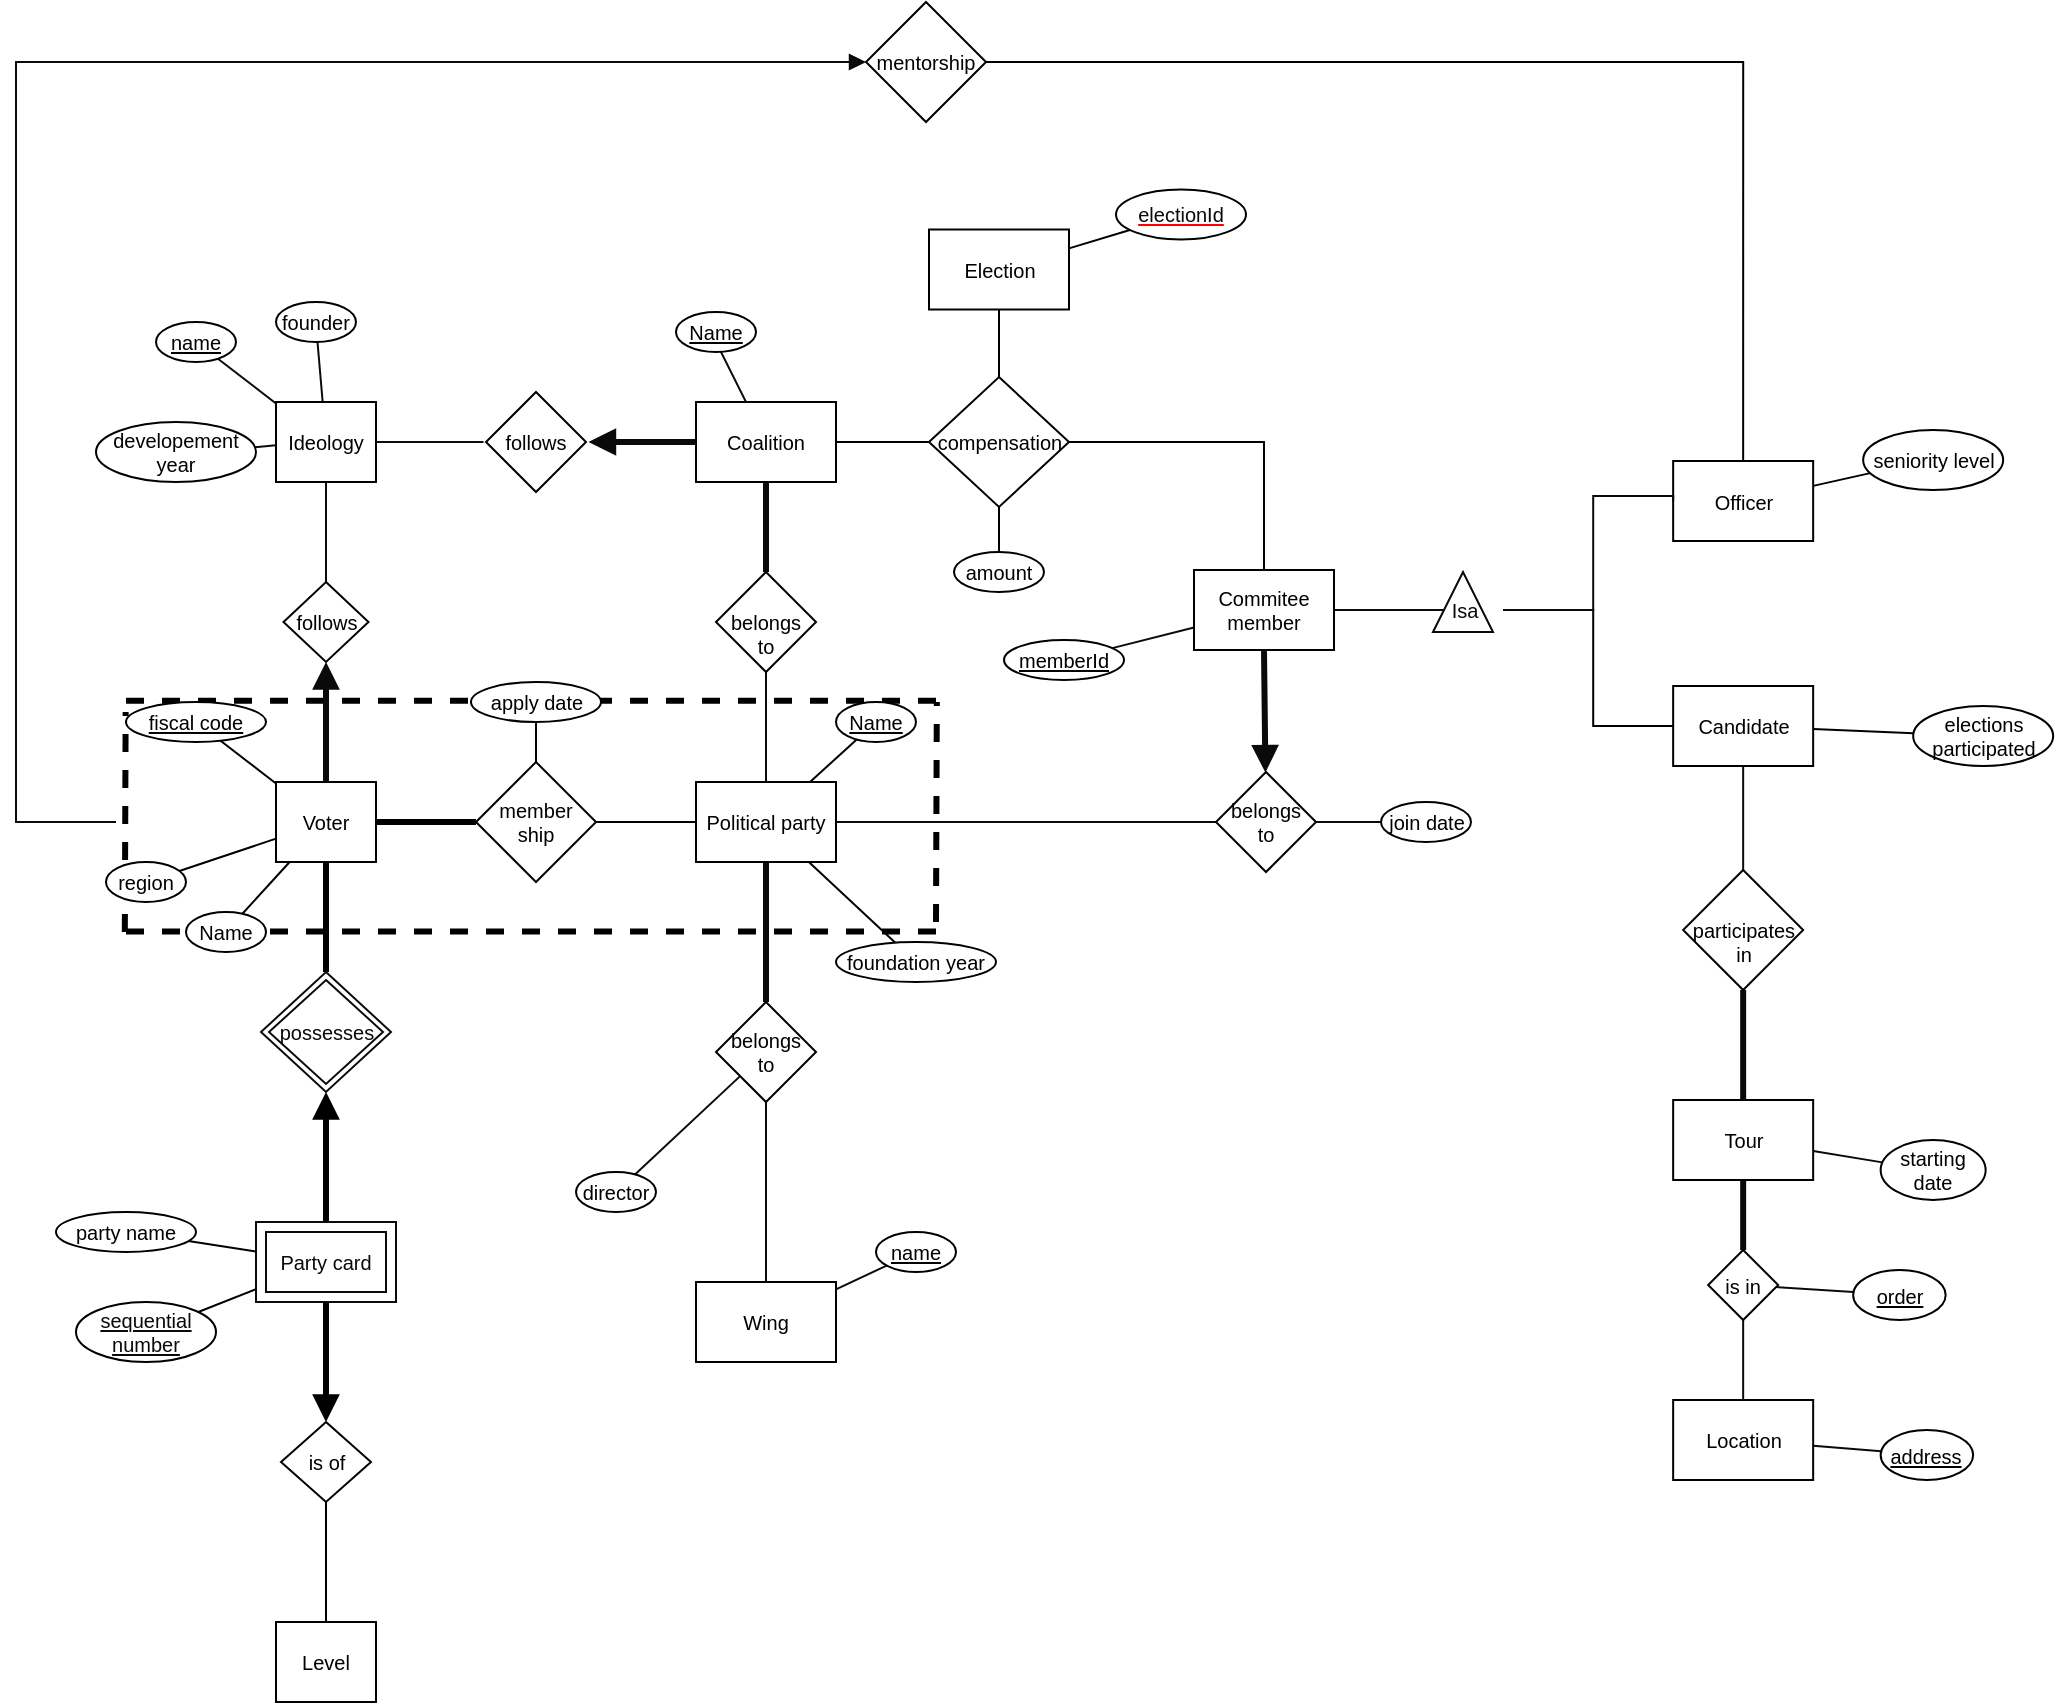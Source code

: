 <mxfile version="20.3.0" type="device"><diagram id="p8nYecplZcxsrtLiXTYd" name="Page-1"><mxGraphModel dx="1886" dy="2041" grid="1" gridSize="10" guides="1" tooltips="1" connect="1" arrows="1" fold="1" page="1" pageScale="1" pageWidth="850" pageHeight="1100" math="0" shadow="0"><root><mxCell id="0"/><mxCell id="1" parent="0"/><mxCell id="32W4eG4oKEGEEHLuziZ5-8" value="" style="endArrow=none;dashed=1;html=1;rounded=0;strokeWidth=3;" parent="1" edge="1"><mxGeometry width="50" height="50" relative="1" as="geometry"><mxPoint x="490.0" y="200" as="sourcePoint"/><mxPoint x="490.41" y="90.0" as="targetPoint"/></mxGeometry></mxCell><mxCell id="32W4eG4oKEGEEHLuziZ5-7" value="" style="endArrow=none;dashed=1;html=1;rounded=0;strokeWidth=3;" parent="1" edge="1"><mxGeometry width="50" height="50" relative="1" as="geometry"><mxPoint x="84.41" y="205" as="sourcePoint"/><mxPoint x="84.82" y="95" as="targetPoint"/></mxGeometry></mxCell><mxCell id="32W4eG4oKEGEEHLuziZ5-6" value="" style="endArrow=none;dashed=1;html=1;rounded=0;strokeWidth=3;" parent="1" edge="1"><mxGeometry width="50" height="50" relative="1" as="geometry"><mxPoint x="85" y="89.41" as="sourcePoint"/><mxPoint x="495" y="89.41" as="targetPoint"/></mxGeometry></mxCell><mxCell id="32W4eG4oKEGEEHLuziZ5-5" value="" style="endArrow=none;dashed=1;html=1;rounded=0;strokeWidth=3;" parent="1" edge="1"><mxGeometry width="50" height="50" relative="1" as="geometry"><mxPoint x="85" y="204.71" as="sourcePoint"/><mxPoint x="495" y="204.71" as="targetPoint"/></mxGeometry></mxCell><mxCell id="6bqpP52iFODqQ2BfYB-k-9" style="rounded=0;orthogonalLoop=1;jettySize=auto;html=1;exitX=1;exitY=0.5;exitDx=0;exitDy=0;entryX=0;entryY=0.5;entryDx=0;entryDy=0;fontSize=10;endArrow=none;endFill=0;strokeWidth=3;" parent="1" source="6bqpP52iFODqQ2BfYB-k-1" target="6bqpP52iFODqQ2BfYB-k-2" edge="1"><mxGeometry relative="1" as="geometry"/></mxCell><mxCell id="6bqpP52iFODqQ2BfYB-k-1" value="Voter" style="rounded=0;whiteSpace=wrap;html=1;fontSize=10;" parent="1" vertex="1"><mxGeometry x="160" y="130" width="50" height="40" as="geometry"/></mxCell><mxCell id="6bqpP52iFODqQ2BfYB-k-10" style="edgeStyle=none;rounded=0;orthogonalLoop=1;jettySize=auto;html=1;exitX=1;exitY=0.5;exitDx=0;exitDy=0;strokeWidth=1;fontSize=10;endArrow=none;endFill=0;" parent="1" source="6bqpP52iFODqQ2BfYB-k-2" target="6bqpP52iFODqQ2BfYB-k-4" edge="1"><mxGeometry relative="1" as="geometry"/></mxCell><mxCell id="6bqpP52iFODqQ2BfYB-k-2" value="member&lt;br&gt;ship" style="rhombus;whiteSpace=wrap;html=1;fontSize=10;" parent="1" vertex="1"><mxGeometry x="260" y="120" width="60" height="60" as="geometry"/></mxCell><mxCell id="6bqpP52iFODqQ2BfYB-k-14" style="edgeStyle=none;rounded=0;orthogonalLoop=1;jettySize=auto;html=1;strokeWidth=1;fontSize=10;endArrow=none;endFill=0;" parent="1" source="6bqpP52iFODqQ2BfYB-k-3" target="6bqpP52iFODqQ2BfYB-k-1" edge="1"><mxGeometry relative="1" as="geometry"/></mxCell><mxCell id="6bqpP52iFODqQ2BfYB-k-3" value="Name" style="ellipse;whiteSpace=wrap;html=1;fontSize=10;" parent="1" vertex="1"><mxGeometry x="115" y="195" width="40" height="20" as="geometry"/></mxCell><mxCell id="6bqpP52iFODqQ2BfYB-k-47" style="edgeStyle=none;rounded=0;orthogonalLoop=1;jettySize=auto;html=1;exitX=0.5;exitY=0;exitDx=0;exitDy=0;entryX=0.5;entryY=1;entryDx=0;entryDy=0;strokeColor=#0A0A0A;strokeWidth=1;fontSize=10;fontColor=#0A0A0A;startArrow=none;startFill=0;endArrow=none;endFill=0;startSize=6;endSize=6;targetPerimeterSpacing=0;" parent="1" source="6bqpP52iFODqQ2BfYB-k-4" target="6bqpP52iFODqQ2BfYB-k-46" edge="1"><mxGeometry relative="1" as="geometry"/></mxCell><mxCell id="6bqpP52iFODqQ2BfYB-k-60" style="edgeStyle=none;rounded=0;orthogonalLoop=1;jettySize=auto;html=1;exitX=0.5;exitY=1;exitDx=0;exitDy=0;entryX=0.5;entryY=0;entryDx=0;entryDy=0;strokeColor=#0A0A0A;strokeWidth=3;fontSize=10;fontColor=#0A0A0A;startArrow=none;startFill=0;endArrow=none;endFill=0;startSize=6;endSize=6;targetPerimeterSpacing=0;" parent="1" source="6bqpP52iFODqQ2BfYB-k-4" target="6bqpP52iFODqQ2BfYB-k-58" edge="1"><mxGeometry relative="1" as="geometry"/></mxCell><mxCell id="6bqpP52iFODqQ2BfYB-k-4" value="Political party" style="rounded=0;whiteSpace=wrap;html=1;fontSize=10;" parent="1" vertex="1"><mxGeometry x="370" y="130" width="70" height="40" as="geometry"/></mxCell><mxCell id="6bqpP52iFODqQ2BfYB-k-13" style="edgeStyle=none;rounded=0;orthogonalLoop=1;jettySize=auto;html=1;strokeWidth=1;fontSize=10;endArrow=none;endFill=0;" parent="1" source="6bqpP52iFODqQ2BfYB-k-5" target="6bqpP52iFODqQ2BfYB-k-1" edge="1"><mxGeometry relative="1" as="geometry"/></mxCell><mxCell id="6bqpP52iFODqQ2BfYB-k-5" value="fiscal code" style="ellipse;whiteSpace=wrap;html=1;fontSize=10;fontStyle=4" parent="1" vertex="1"><mxGeometry x="85" y="90" width="70" height="20" as="geometry"/></mxCell><mxCell id="6bqpP52iFODqQ2BfYB-k-12" style="edgeStyle=none;rounded=0;orthogonalLoop=1;jettySize=auto;html=1;strokeWidth=1;fontSize=10;endArrow=none;endFill=0;" parent="1" source="6bqpP52iFODqQ2BfYB-k-6" target="6bqpP52iFODqQ2BfYB-k-1" edge="1"><mxGeometry relative="1" as="geometry"/></mxCell><mxCell id="6bqpP52iFODqQ2BfYB-k-6" value="region" style="ellipse;whiteSpace=wrap;html=1;fontSize=10;" parent="1" vertex="1"><mxGeometry x="75" y="170" width="40" height="20" as="geometry"/></mxCell><mxCell id="6bqpP52iFODqQ2BfYB-k-16" style="edgeStyle=none;rounded=0;orthogonalLoop=1;jettySize=auto;html=1;strokeWidth=1;fontSize=10;endArrow=none;endFill=0;" parent="1" source="6bqpP52iFODqQ2BfYB-k-7" target="6bqpP52iFODqQ2BfYB-k-4" edge="1"><mxGeometry relative="1" as="geometry"/></mxCell><mxCell id="6bqpP52iFODqQ2BfYB-k-7" value="Name" style="ellipse;whiteSpace=wrap;html=1;fontSize=10;fontStyle=4" parent="1" vertex="1"><mxGeometry x="440" y="90" width="40" height="20" as="geometry"/></mxCell><mxCell id="6bqpP52iFODqQ2BfYB-k-17" style="edgeStyle=none;rounded=0;orthogonalLoop=1;jettySize=auto;html=1;strokeWidth=1;fontSize=10;endArrow=none;endFill=0;" parent="1" source="6bqpP52iFODqQ2BfYB-k-8" target="6bqpP52iFODqQ2BfYB-k-4" edge="1"><mxGeometry relative="1" as="geometry"/></mxCell><mxCell id="6bqpP52iFODqQ2BfYB-k-8" value="foundation year" style="ellipse;whiteSpace=wrap;html=1;fontSize=10;" parent="1" vertex="1"><mxGeometry x="440" y="210" width="80" height="20" as="geometry"/></mxCell><mxCell id="6bqpP52iFODqQ2BfYB-k-15" style="edgeStyle=none;rounded=0;orthogonalLoop=1;jettySize=auto;html=1;strokeWidth=1;fontSize=10;endArrow=none;endFill=0;" parent="1" source="6bqpP52iFODqQ2BfYB-k-11" target="6bqpP52iFODqQ2BfYB-k-2" edge="1"><mxGeometry relative="1" as="geometry"/></mxCell><mxCell id="6bqpP52iFODqQ2BfYB-k-11" value="apply date" style="ellipse;whiteSpace=wrap;html=1;fontSize=10;" parent="1" vertex="1"><mxGeometry x="257.5" y="80" width="65" height="20" as="geometry"/></mxCell><mxCell id="6bqpP52iFODqQ2BfYB-k-20" style="edgeStyle=none;rounded=0;orthogonalLoop=1;jettySize=auto;html=1;exitX=0.5;exitY=0;exitDx=0;exitDy=0;entryX=0.5;entryY=1;entryDx=0;entryDy=0;strokeWidth=3;fontSize=10;endArrow=block;endFill=1;" parent="1" source="6bqpP52iFODqQ2BfYB-k-27" target="6bqpP52iFODqQ2BfYB-k-28" edge="1"><mxGeometry relative="1" as="geometry"><mxPoint x="185" y="340" as="sourcePoint"/><mxPoint x="185" y="280" as="targetPoint"/></mxGeometry></mxCell><mxCell id="6bqpP52iFODqQ2BfYB-k-21" style="edgeStyle=none;rounded=0;orthogonalLoop=1;jettySize=auto;html=1;exitX=0.5;exitY=0;exitDx=0;exitDy=0;entryX=0.5;entryY=1;entryDx=0;entryDy=0;strokeWidth=3;fontSize=10;endArrow=none;endFill=0;" parent="1" source="6bqpP52iFODqQ2BfYB-k-28" target="6bqpP52iFODqQ2BfYB-k-1" edge="1"><mxGeometry relative="1" as="geometry"><mxPoint x="185" y="230" as="sourcePoint"/></mxGeometry></mxCell><mxCell id="6bqpP52iFODqQ2BfYB-k-26" style="edgeStyle=none;rounded=0;orthogonalLoop=1;jettySize=auto;html=1;strokeWidth=1;fontSize=10;endArrow=none;endFill=0;" parent="1" source="6bqpP52iFODqQ2BfYB-k-22" target="6bqpP52iFODqQ2BfYB-k-27" edge="1"><mxGeometry relative="1" as="geometry"><mxPoint x="160" y="372.5" as="targetPoint"/></mxGeometry></mxCell><mxCell id="6bqpP52iFODqQ2BfYB-k-22" value="sequential number" style="ellipse;whiteSpace=wrap;html=1;fontSize=10;fontStyle=4;fontColor=#0A0A0A;labelBorderColor=none;" parent="1" vertex="1"><mxGeometry x="60" y="390" width="70" height="30" as="geometry"/></mxCell><mxCell id="6bqpP52iFODqQ2BfYB-k-25" style="edgeStyle=none;rounded=0;orthogonalLoop=1;jettySize=auto;html=1;strokeWidth=1;fontSize=10;endArrow=none;endFill=0;" parent="1" source="6bqpP52iFODqQ2BfYB-k-23" target="6bqpP52iFODqQ2BfYB-k-27" edge="1"><mxGeometry relative="1" as="geometry"><mxPoint x="160" y="358.75" as="targetPoint"/></mxGeometry></mxCell><mxCell id="6bqpP52iFODqQ2BfYB-k-23" value="party name" style="ellipse;whiteSpace=wrap;html=1;fontSize=10;fontStyle=0" parent="1" vertex="1"><mxGeometry x="50" y="345" width="70" height="20" as="geometry"/></mxCell><mxCell id="6bqpP52iFODqQ2BfYB-k-31" style="edgeStyle=none;rounded=0;orthogonalLoop=1;jettySize=auto;html=1;exitX=0.5;exitY=1;exitDx=0;exitDy=0;entryX=0.5;entryY=0;entryDx=0;entryDy=0;strokeWidth=3;fontSize=10;fontColor=#0A0A0A;endArrow=block;endFill=1;startArrow=none;startFill=0;" parent="1" source="6bqpP52iFODqQ2BfYB-k-27" target="6bqpP52iFODqQ2BfYB-k-30" edge="1"><mxGeometry relative="1" as="geometry"/></mxCell><mxCell id="6bqpP52iFODqQ2BfYB-k-27" value="&lt;font color=&quot;#0a0a0a&quot;&gt;Party card&lt;/font&gt;" style="shape=ext;margin=3;double=1;whiteSpace=wrap;html=1;align=center;rounded=0;shadow=0;glass=0;sketch=0;strokeColor=#0A0A0A;strokeWidth=1;fontSize=10;fontColor=#FF0000;" parent="1" vertex="1"><mxGeometry x="150" y="350" width="70" height="40" as="geometry"/></mxCell><mxCell id="6bqpP52iFODqQ2BfYB-k-28" value="possesses" style="shape=rhombus;double=1;perimeter=rhombusPerimeter;whiteSpace=wrap;html=1;align=center;rounded=0;shadow=0;glass=0;sketch=0;strokeColor=#0A0A0A;strokeWidth=1;fontSize=10;fontColor=#0A0A0A;" parent="1" vertex="1"><mxGeometry x="152.5" y="225" width="65" height="60" as="geometry"/></mxCell><mxCell id="6bqpP52iFODqQ2BfYB-k-29" value="Level" style="rounded=0;whiteSpace=wrap;html=1;fontSize=10;" parent="1" vertex="1"><mxGeometry x="160" y="550" width="50" height="40" as="geometry"/></mxCell><mxCell id="6bqpP52iFODqQ2BfYB-k-32" style="edgeStyle=none;rounded=0;orthogonalLoop=1;jettySize=auto;html=1;exitX=0.5;exitY=1;exitDx=0;exitDy=0;strokeWidth=1;fontSize=10;fontColor=#0A0A0A;endArrow=none;endFill=0;" parent="1" source="6bqpP52iFODqQ2BfYB-k-30" target="6bqpP52iFODqQ2BfYB-k-29" edge="1"><mxGeometry relative="1" as="geometry"/></mxCell><mxCell id="6bqpP52iFODqQ2BfYB-k-30" value="is of" style="rhombus;whiteSpace=wrap;html=1;fontSize=10;" parent="1" vertex="1"><mxGeometry x="162.5" y="450" width="45" height="40" as="geometry"/></mxCell><mxCell id="6bqpP52iFODqQ2BfYB-k-35" value="Ideology" style="rounded=0;whiteSpace=wrap;html=1;fontSize=10;" parent="1" vertex="1"><mxGeometry x="160" y="-60" width="50" height="40" as="geometry"/></mxCell><mxCell id="6bqpP52iFODqQ2BfYB-k-43" style="edgeStyle=none;rounded=0;orthogonalLoop=1;jettySize=auto;html=1;strokeColor=#0A0A0A;strokeWidth=1;fontSize=10;fontColor=#0A0A0A;startArrow=none;startFill=0;endArrow=none;endFill=0;" parent="1" source="6bqpP52iFODqQ2BfYB-k-36" target="6bqpP52iFODqQ2BfYB-k-35" edge="1"><mxGeometry relative="1" as="geometry"/></mxCell><mxCell id="6bqpP52iFODqQ2BfYB-k-36" value="name&lt;span style=&quot;color: rgba(0, 0, 0, 0); font-family: monospace; font-size: 0px; text-align: start;&quot;&gt;%3CmxGraphModel%3E%3Croot%3E%3CmxCell%20id%3D%220%22%2F%3E%3CmxCell%20id%3D%221%22%20parent%3D%220%22%2F%3E%3CmxCell%20id%3D%222%22%20value%3D%22region%22%20style%3D%22ellipse%3BwhiteSpace%3Dwrap%3Bhtml%3D1%3BfontSize%3D10%3B%22%20vertex%3D%221%22%20parent%3D%221%22%3E%3CmxGeometry%20x%3D%2290%22%20y%3D%22110%22%20width%3D%2240%22%20height%3D%2220%22%20as%3D%22geometry%22%2F%3E%3C%2FmxCell%3E%3C%2Froot%3E%3C%2FmxGraphModel%3E&lt;/span&gt;" style="ellipse;whiteSpace=wrap;html=1;fontSize=10;fontStyle=4" parent="1" vertex="1"><mxGeometry x="100" y="-100" width="40" height="20" as="geometry"/></mxCell><mxCell id="6bqpP52iFODqQ2BfYB-k-44" style="edgeStyle=none;rounded=0;orthogonalLoop=1;jettySize=auto;html=1;strokeColor=#0A0A0A;strokeWidth=1;fontSize=10;fontColor=#0A0A0A;startArrow=none;startFill=0;endArrow=none;endFill=0;" parent="1" source="6bqpP52iFODqQ2BfYB-k-37" target="6bqpP52iFODqQ2BfYB-k-35" edge="1"><mxGeometry relative="1" as="geometry"/></mxCell><mxCell id="6bqpP52iFODqQ2BfYB-k-37" value="founder" style="ellipse;whiteSpace=wrap;html=1;fontSize=10;" parent="1" vertex="1"><mxGeometry x="160" y="-110" width="40" height="20" as="geometry"/></mxCell><mxCell id="6bqpP52iFODqQ2BfYB-k-42" style="edgeStyle=none;rounded=0;orthogonalLoop=1;jettySize=auto;html=1;strokeColor=#0A0A0A;strokeWidth=1;fontSize=10;fontColor=#0A0A0A;startArrow=none;startFill=0;endArrow=none;endFill=0;" parent="1" source="6bqpP52iFODqQ2BfYB-k-38" target="6bqpP52iFODqQ2BfYB-k-35" edge="1"><mxGeometry relative="1" as="geometry"/></mxCell><mxCell id="6bqpP52iFODqQ2BfYB-k-38" value="developement year" style="ellipse;whiteSpace=wrap;html=1;fontSize=10;" parent="1" vertex="1"><mxGeometry x="70" y="-50" width="80" height="30" as="geometry"/></mxCell><mxCell id="6bqpP52iFODqQ2BfYB-k-40" style="edgeStyle=none;rounded=0;orthogonalLoop=1;jettySize=auto;html=1;exitX=0.5;exitY=1;exitDx=0;exitDy=0;entryX=0.5;entryY=0;entryDx=0;entryDy=0;strokeColor=#0A0A0A;strokeWidth=3;fontSize=10;fontColor=#0A0A0A;startArrow=block;startFill=1;endArrow=none;endFill=0;targetPerimeterSpacing=0;endSize=6;startSize=6;" parent="1" source="6bqpP52iFODqQ2BfYB-k-39" target="6bqpP52iFODqQ2BfYB-k-1" edge="1"><mxGeometry relative="1" as="geometry"/></mxCell><mxCell id="6bqpP52iFODqQ2BfYB-k-41" style="edgeStyle=none;rounded=0;orthogonalLoop=1;jettySize=auto;html=1;exitX=0.5;exitY=0;exitDx=0;exitDy=0;entryX=0.5;entryY=1;entryDx=0;entryDy=0;strokeColor=#0A0A0A;strokeWidth=1;fontSize=10;fontColor=#0A0A0A;startArrow=none;startFill=0;endArrow=none;endFill=0;" parent="1" source="6bqpP52iFODqQ2BfYB-k-39" target="6bqpP52iFODqQ2BfYB-k-35" edge="1"><mxGeometry relative="1" as="geometry"/></mxCell><mxCell id="6bqpP52iFODqQ2BfYB-k-39" value="follows" style="rhombus;whiteSpace=wrap;html=1;fontSize=10;" parent="1" vertex="1"><mxGeometry x="163.75" y="30" width="42.5" height="40" as="geometry"/></mxCell><mxCell id="6bqpP52iFODqQ2BfYB-k-48" style="edgeStyle=none;rounded=0;orthogonalLoop=1;jettySize=auto;html=1;exitX=0.5;exitY=0;exitDx=0;exitDy=0;strokeColor=#0A0A0A;strokeWidth=3;fontSize=10;fontColor=#0A0A0A;startArrow=none;startFill=0;endArrow=none;endFill=0;startSize=6;endSize=6;targetPerimeterSpacing=0;entryX=0.5;entryY=1;entryDx=0;entryDy=0;" parent="1" source="6bqpP52iFODqQ2BfYB-k-46" edge="1"><mxGeometry relative="1" as="geometry"><mxPoint x="405" y="-20.0" as="targetPoint"/></mxGeometry></mxCell><mxCell id="6bqpP52iFODqQ2BfYB-k-46" value="&lt;br&gt;belongs&lt;br&gt;to" style="rhombus;whiteSpace=wrap;html=1;fontSize=10;" parent="1" vertex="1"><mxGeometry x="380" y="25" width="50" height="50" as="geometry"/></mxCell><mxCell id="6bqpP52iFODqQ2BfYB-k-54" style="edgeStyle=none;rounded=0;orthogonalLoop=1;jettySize=auto;html=1;exitX=0;exitY=0.5;exitDx=0;exitDy=0;strokeColor=#0A0A0A;strokeWidth=1;fontSize=10;fontColor=#FF0000;startArrow=none;startFill=0;endArrow=none;endFill=0;startSize=6;endSize=6;targetPerimeterSpacing=0;" parent="1" target="6bqpP52iFODqQ2BfYB-k-35" edge="1"><mxGeometry relative="1" as="geometry"><mxPoint x="263.75" y="-40.0" as="sourcePoint"/></mxGeometry></mxCell><mxCell id="6bqpP52iFODqQ2BfYB-k-53" style="edgeStyle=none;rounded=0;orthogonalLoop=1;jettySize=auto;html=1;exitX=0;exitY=0.5;exitDx=0;exitDy=0;entryX=1;entryY=0.5;entryDx=0;entryDy=0;strokeColor=#0A0A0A;strokeWidth=3;fontSize=10;fontColor=#FF0000;startArrow=none;startFill=0;endArrow=block;endFill=1;startSize=6;endSize=6;targetPerimeterSpacing=0;" parent="1" edge="1"><mxGeometry relative="1" as="geometry"><mxPoint x="370" y="-40.0" as="sourcePoint"/><mxPoint x="316.25" y="-40.0" as="targetPoint"/></mxGeometry></mxCell><mxCell id="ajOQsB5oVDAq3XfAyEKr-8" style="rounded=0;orthogonalLoop=1;jettySize=auto;html=1;exitX=1;exitY=0.5;exitDx=0;exitDy=0;entryX=0;entryY=0.5;entryDx=0;entryDy=0;endArrow=none;endFill=0;" parent="1" target="ajOQsB5oVDAq3XfAyEKr-7" edge="1"><mxGeometry relative="1" as="geometry"><mxPoint x="440" y="-40.0" as="sourcePoint"/></mxGeometry></mxCell><mxCell id="6bqpP52iFODqQ2BfYB-k-61" style="edgeStyle=none;rounded=0;orthogonalLoop=1;jettySize=auto;html=1;entryX=0.5;entryY=0;entryDx=0;entryDy=0;strokeColor=#0A0A0A;strokeWidth=1;fontSize=10;fontColor=#0A0A0A;startArrow=none;startFill=0;endArrow=none;endFill=0;startSize=6;endSize=6;targetPerimeterSpacing=0;exitX=0.5;exitY=1;exitDx=0;exitDy=0;" parent="1" source="6bqpP52iFODqQ2BfYB-k-58" target="6bqpP52iFODqQ2BfYB-k-59" edge="1"><mxGeometry relative="1" as="geometry"/></mxCell><mxCell id="6bqpP52iFODqQ2BfYB-k-58" value="belongs&lt;br&gt;to" style="rhombus;whiteSpace=wrap;html=1;fontSize=10;" parent="1" vertex="1"><mxGeometry x="380" y="240" width="50" height="50" as="geometry"/></mxCell><mxCell id="6bqpP52iFODqQ2BfYB-k-59" value="Wing" style="rounded=0;whiteSpace=wrap;html=1;fontSize=10;" parent="1" vertex="1"><mxGeometry x="370" y="380" width="70" height="40" as="geometry"/></mxCell><mxCell id="6bqpP52iFODqQ2BfYB-k-64" style="edgeStyle=none;rounded=0;orthogonalLoop=1;jettySize=auto;html=1;strokeColor=#0A0A0A;strokeWidth=1;fontSize=10;fontColor=#0A0A0A;startArrow=none;startFill=0;endArrow=none;endFill=0;startSize=6;endSize=6;targetPerimeterSpacing=0;" parent="1" source="6bqpP52iFODqQ2BfYB-k-62" target="6bqpP52iFODqQ2BfYB-k-58" edge="1"><mxGeometry relative="1" as="geometry"><mxPoint x="405" y="330" as="targetPoint"/></mxGeometry></mxCell><mxCell id="6bqpP52iFODqQ2BfYB-k-62" value="director" style="ellipse;whiteSpace=wrap;html=1;fontSize=10;" parent="1" vertex="1"><mxGeometry x="310" y="325" width="40" height="20" as="geometry"/></mxCell><mxCell id="6bqpP52iFODqQ2BfYB-k-65" style="edgeStyle=none;rounded=0;orthogonalLoop=1;jettySize=auto;html=1;strokeColor=#0A0A0A;strokeWidth=1;fontSize=10;fontColor=#0A0A0A;startArrow=none;startFill=0;endArrow=none;endFill=0;startSize=6;endSize=6;targetPerimeterSpacing=0;" parent="1" source="6bqpP52iFODqQ2BfYB-k-63" target="6bqpP52iFODqQ2BfYB-k-59" edge="1"><mxGeometry relative="1" as="geometry"/></mxCell><mxCell id="6bqpP52iFODqQ2BfYB-k-63" value="name" style="ellipse;whiteSpace=wrap;html=1;fontSize=10;fontStyle=4" parent="1" vertex="1"><mxGeometry x="460" y="355" width="40" height="20" as="geometry"/></mxCell><mxCell id="6bqpP52iFODqQ2BfYB-k-80" style="edgeStyle=none;rounded=0;orthogonalLoop=1;jettySize=auto;html=1;exitX=1;exitY=0.5;exitDx=0;exitDy=0;strokeColor=#0A0A0A;strokeWidth=1;fontSize=10;fontColor=#0A0A0A;startArrow=none;startFill=0;endArrow=none;endFill=0;startSize=6;endSize=6;targetPerimeterSpacing=0;" parent="1" source="6bqpP52iFODqQ2BfYB-k-67" edge="1"><mxGeometry relative="1" as="geometry"><mxPoint x="761.5" y="44" as="targetPoint"/></mxGeometry></mxCell><mxCell id="6bqpP52iFODqQ2BfYB-k-67" value="Commitee member" style="rounded=0;whiteSpace=wrap;html=1;fontSize=10;" parent="1" vertex="1"><mxGeometry x="619" y="24" width="70" height="40" as="geometry"/></mxCell><mxCell id="6bqpP52iFODqQ2BfYB-k-69" style="edgeStyle=none;rounded=0;orthogonalLoop=1;jettySize=auto;html=1;strokeColor=#0A0A0A;strokeWidth=3;fontSize=10;fontColor=#0A0A0A;startArrow=block;startFill=1;endArrow=none;endFill=0;startSize=6;endSize=6;targetPerimeterSpacing=0;entryX=0.5;entryY=1;entryDx=0;entryDy=0;" parent="1" source="6bqpP52iFODqQ2BfYB-k-68" target="6bqpP52iFODqQ2BfYB-k-67" edge="1"><mxGeometry relative="1" as="geometry"><mxPoint x="624" y="119" as="targetPoint"/><mxPoint x="655" y="184" as="sourcePoint"/></mxGeometry></mxCell><mxCell id="6bqpP52iFODqQ2BfYB-k-70" style="edgeStyle=none;rounded=0;orthogonalLoop=1;jettySize=auto;html=1;exitX=0;exitY=0.5;exitDx=0;exitDy=0;entryX=1;entryY=0.5;entryDx=0;entryDy=0;strokeColor=#0A0A0A;strokeWidth=1;fontSize=10;fontColor=#0A0A0A;startArrow=none;startFill=0;endArrow=none;endFill=0;startSize=6;endSize=6;targetPerimeterSpacing=0;" parent="1" source="6bqpP52iFODqQ2BfYB-k-68" target="6bqpP52iFODqQ2BfYB-k-4" edge="1"><mxGeometry relative="1" as="geometry"/></mxCell><mxCell id="6bqpP52iFODqQ2BfYB-k-68" value="belongs&lt;br&gt;to" style="rhombus;whiteSpace=wrap;html=1;fontSize=10;" parent="1" vertex="1"><mxGeometry x="630" y="125" width="50" height="50" as="geometry"/></mxCell><mxCell id="6bqpP52iFODqQ2BfYB-k-77" value="" style="group" parent="1" vertex="1" connectable="0"><mxGeometry x="733.5" y="25" width="40" height="34" as="geometry"/></mxCell><mxCell id="6bqpP52iFODqQ2BfYB-k-73" value="" style="verticalLabelPosition=bottom;verticalAlign=top;html=1;shape=mxgraph.basic.acute_triangle;dx=0.5;rounded=0;shadow=0;glass=0;labelBorderColor=none;sketch=0;strokeColor=#0A0A0A;strokeWidth=1;fontSize=10;fontColor=#0A0A0A;" parent="6bqpP52iFODqQ2BfYB-k-77" vertex="1"><mxGeometry x="5" width="30" height="30" as="geometry"/></mxCell><mxCell id="6bqpP52iFODqQ2BfYB-k-74" value="Isa" style="text;html=1;align=center;verticalAlign=middle;resizable=0;points=[];autosize=1;strokeColor=none;fillColor=none;fontSize=10;fontColor=#0A0A0A;" parent="6bqpP52iFODqQ2BfYB-k-77" vertex="1"><mxGeometry y="4" width="40" height="30" as="geometry"/></mxCell><mxCell id="ajOQsB5oVDAq3XfAyEKr-6" style="edgeStyle=orthogonalEdgeStyle;rounded=0;orthogonalLoop=1;jettySize=auto;html=1;exitX=0;exitY=0.5;exitDx=0;exitDy=0;endArrow=none;endFill=0;" parent="1" source="6bqpP52iFODqQ2BfYB-k-79" target="6bqpP52iFODqQ2BfYB-k-74" edge="1"><mxGeometry relative="1" as="geometry"><Array as="points"><mxPoint x="818.58" y="102"/><mxPoint x="818.58" y="44"/></Array></mxGeometry></mxCell><mxCell id="32W4eG4oKEGEEHLuziZ5-12" style="edgeStyle=orthogonalEdgeStyle;rounded=0;orthogonalLoop=1;jettySize=auto;html=1;exitX=0.5;exitY=1;exitDx=0;exitDy=0;entryX=0.5;entryY=0;entryDx=0;entryDy=0;strokeColor=#0A0A0A;strokeWidth=1;startArrow=none;startFill=0;endArrow=none;endFill=0;" parent="1" source="6bqpP52iFODqQ2BfYB-k-79" target="32W4eG4oKEGEEHLuziZ5-11" edge="1"><mxGeometry relative="1" as="geometry"/></mxCell><mxCell id="6bqpP52iFODqQ2BfYB-k-79" value="Candidate" style="rounded=0;whiteSpace=wrap;html=1;fontSize=10;" parent="1" vertex="1"><mxGeometry x="858.58" y="82" width="70" height="40" as="geometry"/></mxCell><mxCell id="6bqpP52iFODqQ2BfYB-k-84" style="rounded=0;orthogonalLoop=1;jettySize=auto;html=1;exitX=1;exitY=0.5;exitDx=0;exitDy=0;entryX=1;entryY=0.5;entryDx=0;entryDy=0;strokeColor=#0A0A0A;strokeWidth=1;fontSize=10;fontColor=#0A0A0A;startArrow=none;startFill=0;endArrow=none;endFill=0;startSize=6;endSize=6;targetPerimeterSpacing=0;" parent="1" source="6bqpP52iFODqQ2BfYB-k-83" target="6bqpP52iFODqQ2BfYB-k-68" edge="1"><mxGeometry relative="1" as="geometry"/></mxCell><mxCell id="6bqpP52iFODqQ2BfYB-k-83" value="join date" style="ellipse;whiteSpace=wrap;html=1;fontSize=10;" parent="1" vertex="1"><mxGeometry x="712.5" y="140" width="45" height="20" as="geometry"/></mxCell><mxCell id="6bqpP52iFODqQ2BfYB-k-86" style="rounded=0;orthogonalLoop=1;jettySize=auto;html=1;strokeColor=#0A0A0A;strokeWidth=1;fontSize=10;fontColor=#0A0A0A;startArrow=none;startFill=0;endArrow=none;endFill=0;startSize=6;endSize=6;targetPerimeterSpacing=0;" parent="1" source="6bqpP52iFODqQ2BfYB-k-85" target="6bqpP52iFODqQ2BfYB-k-67" edge="1"><mxGeometry relative="1" as="geometry"/></mxCell><mxCell id="6bqpP52iFODqQ2BfYB-k-85" value="memberId" style="ellipse;whiteSpace=wrap;html=1;fontSize=10;fontStyle=4" parent="1" vertex="1"><mxGeometry x="524" y="59" width="60" height="20" as="geometry"/></mxCell><mxCell id="ajOQsB5oVDAq3XfAyEKr-2" style="rounded=0;orthogonalLoop=1;jettySize=auto;html=1;endArrow=none;endFill=0;" parent="1" source="ajOQsB5oVDAq3XfAyEKr-1" target="6bqpP52iFODqQ2BfYB-k-79" edge="1"><mxGeometry relative="1" as="geometry"><mxPoint x="968.744" y="120.549" as="sourcePoint"/></mxGeometry></mxCell><mxCell id="ajOQsB5oVDAq3XfAyEKr-1" value="elections participated" style="ellipse;whiteSpace=wrap;html=1;fontSize=10;" parent="1" vertex="1"><mxGeometry x="978.58" y="92" width="70" height="30" as="geometry"/></mxCell><mxCell id="ajOQsB5oVDAq3XfAyEKr-4" style="edgeStyle=none;rounded=0;orthogonalLoop=1;jettySize=auto;html=1;endArrow=none;endFill=0;" parent="1" source="ajOQsB5oVDAq3XfAyEKr-3" target="6bqpP52iFODqQ2BfYB-k-78" edge="1"><mxGeometry relative="1" as="geometry"/></mxCell><mxCell id="ajOQsB5oVDAq3XfAyEKr-3" value="seniority level" style="ellipse;whiteSpace=wrap;html=1;fontSize=10;" parent="1" vertex="1"><mxGeometry x="953.58" y="-46" width="70" height="30" as="geometry"/></mxCell><mxCell id="32W4eG4oKEGEEHLuziZ5-1" style="edgeStyle=orthogonalEdgeStyle;rounded=0;orthogonalLoop=1;jettySize=auto;html=1;startArrow=block;exitX=0;exitY=0.5;exitDx=0;exitDy=0;endArrow=none;endFill=0;startFill=1;strokeWidth=1;strokeColor=#0A0A0A;" parent="1" source="32W4eG4oKEGEEHLuziZ5-3" edge="1"><mxGeometry relative="1" as="geometry"><mxPoint x="420" y="-210" as="sourcePoint"/><mxPoint x="80" y="150" as="targetPoint"/><Array as="points"><mxPoint x="30" y="-230"/><mxPoint x="30" y="150"/></Array></mxGeometry></mxCell><mxCell id="6bqpP52iFODqQ2BfYB-k-78" value="Officer" style="rounded=0;whiteSpace=wrap;html=1;fontSize=10;" parent="1" vertex="1"><mxGeometry x="858.58" y="-30.5" width="70" height="40" as="geometry"/></mxCell><mxCell id="ajOQsB5oVDAq3XfAyEKr-5" value="" style="edgeStyle=orthogonalEdgeStyle;rounded=0;orthogonalLoop=1;jettySize=auto;html=1;strokeColor=#0A0A0A;strokeWidth=1;fontSize=10;fontColor=#0A0A0A;startArrow=none;startFill=0;endArrow=none;endFill=0;startSize=6;endSize=6;entryX=0;entryY=0.5;entryDx=0;entryDy=0;" parent="1" source="6bqpP52iFODqQ2BfYB-k-74" target="6bqpP52iFODqQ2BfYB-k-78" edge="1"><mxGeometry relative="1" as="geometry"><mxPoint x="893.58" y="22" as="sourcePoint"/><mxPoint x="948.573" y="254.0" as="targetPoint"/><Array as="points"><mxPoint x="818.58" y="44"/><mxPoint x="818.58" y="-13"/><mxPoint x="858.58" y="-13"/></Array></mxGeometry></mxCell><mxCell id="ajOQsB5oVDAq3XfAyEKr-11" style="rounded=0;orthogonalLoop=1;jettySize=auto;html=1;endArrow=none;endFill=0;" parent="1" source="5vTvsT2kSLhmoGzLUr9L-1" target="ajOQsB5oVDAq3XfAyEKr-10" edge="1"><mxGeometry relative="1" as="geometry"><mxPoint x="297.741" y="-76.247" as="sourcePoint"/></mxGeometry></mxCell><mxCell id="ajOQsB5oVDAq3XfAyEKr-7" value="compensation" style="rhombus;whiteSpace=wrap;html=1;fontSize=10;" parent="1" vertex="1"><mxGeometry x="486.5" y="-72.5" width="70" height="65" as="geometry"/></mxCell><mxCell id="ajOQsB5oVDAq3XfAyEKr-10" value="&lt;font color=&quot;#0a0a0a&quot;&gt;electionId&lt;/font&gt;" style="ellipse;whiteSpace=wrap;html=1;fontSize=10;fontStyle=4;fontColor=#FF0000;" parent="1" vertex="1"><mxGeometry x="580" y="-166.25" width="65" height="25" as="geometry"/></mxCell><mxCell id="ajOQsB5oVDAq3XfAyEKr-14" style="edgeStyle=none;rounded=0;orthogonalLoop=1;jettySize=auto;html=1;fontColor=#FF0000;endArrow=none;endFill=0;" parent="1" source="ajOQsB5oVDAq3XfAyEKr-13" target="ajOQsB5oVDAq3XfAyEKr-7" edge="1"><mxGeometry relative="1" as="geometry"/></mxCell><mxCell id="ajOQsB5oVDAq3XfAyEKr-13" value="amount" style="ellipse;whiteSpace=wrap;html=1;fontSize=10;" parent="1" vertex="1"><mxGeometry x="499" y="15" width="45" height="20" as="geometry"/></mxCell><mxCell id="32W4eG4oKEGEEHLuziZ5-3" value="mentorship" style="rhombus;whiteSpace=wrap;html=1;fontSize=10;" parent="1" vertex="1"><mxGeometry x="455" y="-260" width="60" height="60" as="geometry"/></mxCell><mxCell id="32W4eG4oKEGEEHLuziZ5-4" value="" style="edgeStyle=orthogonalEdgeStyle;rounded=0;orthogonalLoop=1;jettySize=auto;html=1;exitX=0.5;exitY=0;exitDx=0;exitDy=0;endArrow=none;entryX=1;entryY=0.5;entryDx=0;entryDy=0;" parent="1" source="6bqpP52iFODqQ2BfYB-k-78" target="32W4eG4oKEGEEHLuziZ5-3" edge="1"><mxGeometry relative="1" as="geometry"><mxPoint x="1000" y="85" as="sourcePoint"/><mxPoint x="680" y="-200" as="targetPoint"/><Array as="points"><mxPoint x="894" y="-230"/></Array></mxGeometry></mxCell><mxCell id="32W4eG4oKEGEEHLuziZ5-17" style="edgeStyle=orthogonalEdgeStyle;rounded=0;orthogonalLoop=1;jettySize=auto;html=1;exitX=0.5;exitY=1;exitDx=0;exitDy=0;entryX=0.5;entryY=0;entryDx=0;entryDy=0;strokeColor=#0A0A0A;strokeWidth=3;fontSize=10;startArrow=none;startFill=0;endArrow=none;endFill=0;" parent="1" source="32W4eG4oKEGEEHLuziZ5-10" target="32W4eG4oKEGEEHLuziZ5-16" edge="1"><mxGeometry relative="1" as="geometry"/></mxCell><mxCell id="32W4eG4oKEGEEHLuziZ5-10" value="Tour" style="rounded=0;whiteSpace=wrap;html=1;fontSize=10;" parent="1" vertex="1"><mxGeometry x="858.58" y="289" width="70" height="40" as="geometry"/></mxCell><mxCell id="32W4eG4oKEGEEHLuziZ5-13" style="edgeStyle=orthogonalEdgeStyle;rounded=0;orthogonalLoop=1;jettySize=auto;html=1;exitX=0.5;exitY=1;exitDx=0;exitDy=0;entryX=0.5;entryY=0;entryDx=0;entryDy=0;strokeColor=#0A0A0A;strokeWidth=3;startArrow=none;startFill=0;endArrow=none;endFill=0;" parent="1" source="32W4eG4oKEGEEHLuziZ5-11" target="32W4eG4oKEGEEHLuziZ5-10" edge="1"><mxGeometry relative="1" as="geometry"/></mxCell><mxCell id="32W4eG4oKEGEEHLuziZ5-11" value="&lt;br&gt;participates&lt;br&gt;in" style="rhombus;whiteSpace=wrap;html=1;fontSize=10;" parent="1" vertex="1"><mxGeometry x="863.58" y="174" width="60" height="60" as="geometry"/></mxCell><mxCell id="32W4eG4oKEGEEHLuziZ5-15" value="Location" style="rounded=0;whiteSpace=wrap;html=1;fontSize=10;" parent="1" vertex="1"><mxGeometry x="858.58" y="439" width="70" height="40" as="geometry"/></mxCell><mxCell id="32W4eG4oKEGEEHLuziZ5-18" style="edgeStyle=orthogonalEdgeStyle;rounded=0;orthogonalLoop=1;jettySize=auto;html=1;exitX=0.5;exitY=1;exitDx=0;exitDy=0;entryX=0.5;entryY=0;entryDx=0;entryDy=0;strokeColor=#0A0A0A;strokeWidth=1;fontSize=10;startArrow=none;startFill=0;endArrow=none;endFill=0;" parent="1" source="32W4eG4oKEGEEHLuziZ5-16" target="32W4eG4oKEGEEHLuziZ5-15" edge="1"><mxGeometry relative="1" as="geometry"/></mxCell><mxCell id="32W4eG4oKEGEEHLuziZ5-25" style="edgeStyle=none;rounded=0;orthogonalLoop=1;jettySize=auto;html=1;strokeColor=#0A0A0A;strokeWidth=1;fontSize=10;startArrow=none;startFill=0;endArrow=none;endFill=0;" parent="1" source="32W4eG4oKEGEEHLuziZ5-16" target="32W4eG4oKEGEEHLuziZ5-24" edge="1"><mxGeometry relative="1" as="geometry"/></mxCell><mxCell id="32W4eG4oKEGEEHLuziZ5-16" value="is in" style="rhombus;whiteSpace=wrap;html=1;fontSize=10;" parent="1" vertex="1"><mxGeometry x="876.08" y="364" width="35" height="35" as="geometry"/></mxCell><mxCell id="32W4eG4oKEGEEHLuziZ5-23" style="rounded=0;orthogonalLoop=1;jettySize=auto;html=1;strokeColor=#0A0A0A;strokeWidth=1;fontSize=10;startArrow=none;startFill=0;endArrow=none;endFill=0;" parent="1" source="32W4eG4oKEGEEHLuziZ5-19" target="32W4eG4oKEGEEHLuziZ5-10" edge="1"><mxGeometry relative="1" as="geometry"/></mxCell><mxCell id="32W4eG4oKEGEEHLuziZ5-19" value="starting date" style="ellipse;whiteSpace=wrap;html=1;fontSize=10;fontStyle=0" parent="1" vertex="1"><mxGeometry x="962.33" y="309" width="52.5" height="30" as="geometry"/></mxCell><mxCell id="32W4eG4oKEGEEHLuziZ5-24" value="order" style="ellipse;whiteSpace=wrap;html=1;fontSize=10;fontStyle=4" parent="1" vertex="1"><mxGeometry x="948.58" y="374" width="46.25" height="25" as="geometry"/></mxCell><mxCell id="kZr5Z9IaQY8sS5riPLJr-1" value="follows" style="rhombus;whiteSpace=wrap;html=1;fontSize=10;" parent="1" vertex="1"><mxGeometry x="265" y="-65" width="50" height="50" as="geometry"/></mxCell><mxCell id="kZr5Z9IaQY8sS5riPLJr-2" value="Coalition" style="rounded=0;whiteSpace=wrap;html=1;fontSize=10;" parent="1" vertex="1"><mxGeometry x="370" y="-60" width="70" height="40" as="geometry"/></mxCell><mxCell id="kZr5Z9IaQY8sS5riPLJr-4" style="rounded=0;orthogonalLoop=1;jettySize=auto;html=1;strokeColor=#0A0A0A;fontColor=#0A0A0A;endArrow=none;endFill=0;" parent="1" target="kZr5Z9IaQY8sS5riPLJr-2" edge="1"><mxGeometry relative="1" as="geometry"><mxPoint x="380" y="-90" as="sourcePoint"/></mxGeometry></mxCell><mxCell id="kZr5Z9IaQY8sS5riPLJr-3" value="Name" style="ellipse;whiteSpace=wrap;html=1;fontSize=10;fontStyle=4" parent="1" vertex="1"><mxGeometry x="360" y="-105" width="40" height="20" as="geometry"/></mxCell><mxCell id="kZr5Z9IaQY8sS5riPLJr-8" style="edgeStyle=none;rounded=0;orthogonalLoop=1;jettySize=auto;html=1;strokeColor=#0A0A0A;strokeWidth=1;fontColor=#0A0A0A;startArrow=none;startFill=0;endArrow=none;endFill=0;" parent="1" source="kZr5Z9IaQY8sS5riPLJr-7" target="32W4eG4oKEGEEHLuziZ5-15" edge="1"><mxGeometry relative="1" as="geometry"/></mxCell><mxCell id="kZr5Z9IaQY8sS5riPLJr-7" value="&lt;u&gt;address&lt;/u&gt;" style="ellipse;whiteSpace=wrap;html=1;fontSize=10;" parent="1" vertex="1"><mxGeometry x="962.33" y="454" width="46.25" height="25" as="geometry"/></mxCell><mxCell id="5vTvsT2kSLhmoGzLUr9L-1" value="Election" style="rounded=0;whiteSpace=wrap;html=1;fontSize=10;" parent="1" vertex="1"><mxGeometry x="486.5" y="-146.25" width="70" height="40" as="geometry"/></mxCell><mxCell id="5vTvsT2kSLhmoGzLUr9L-8" style="edgeStyle=none;rounded=0;orthogonalLoop=1;jettySize=auto;html=1;exitX=0.5;exitY=0;exitDx=0;exitDy=0;endArrow=none;endFill=0;strokeWidth=1;" parent="1" target="5vTvsT2kSLhmoGzLUr9L-1" edge="1"><mxGeometry relative="1" as="geometry"><mxPoint x="521.5" y="-72.5" as="sourcePoint"/></mxGeometry></mxCell><mxCell id="5vTvsT2kSLhmoGzLUr9L-9" style="edgeStyle=orthogonalEdgeStyle;rounded=0;orthogonalLoop=1;jettySize=auto;html=1;exitX=1;exitY=0.5;exitDx=0;exitDy=0;endArrow=none;endFill=0;" parent="1" source="ajOQsB5oVDAq3XfAyEKr-7" target="6bqpP52iFODqQ2BfYB-k-67" edge="1"><mxGeometry relative="1" as="geometry"><mxPoint x="654" y="-8.75" as="sourcePoint"/></mxGeometry></mxCell></root></mxGraphModel></diagram></mxfile>